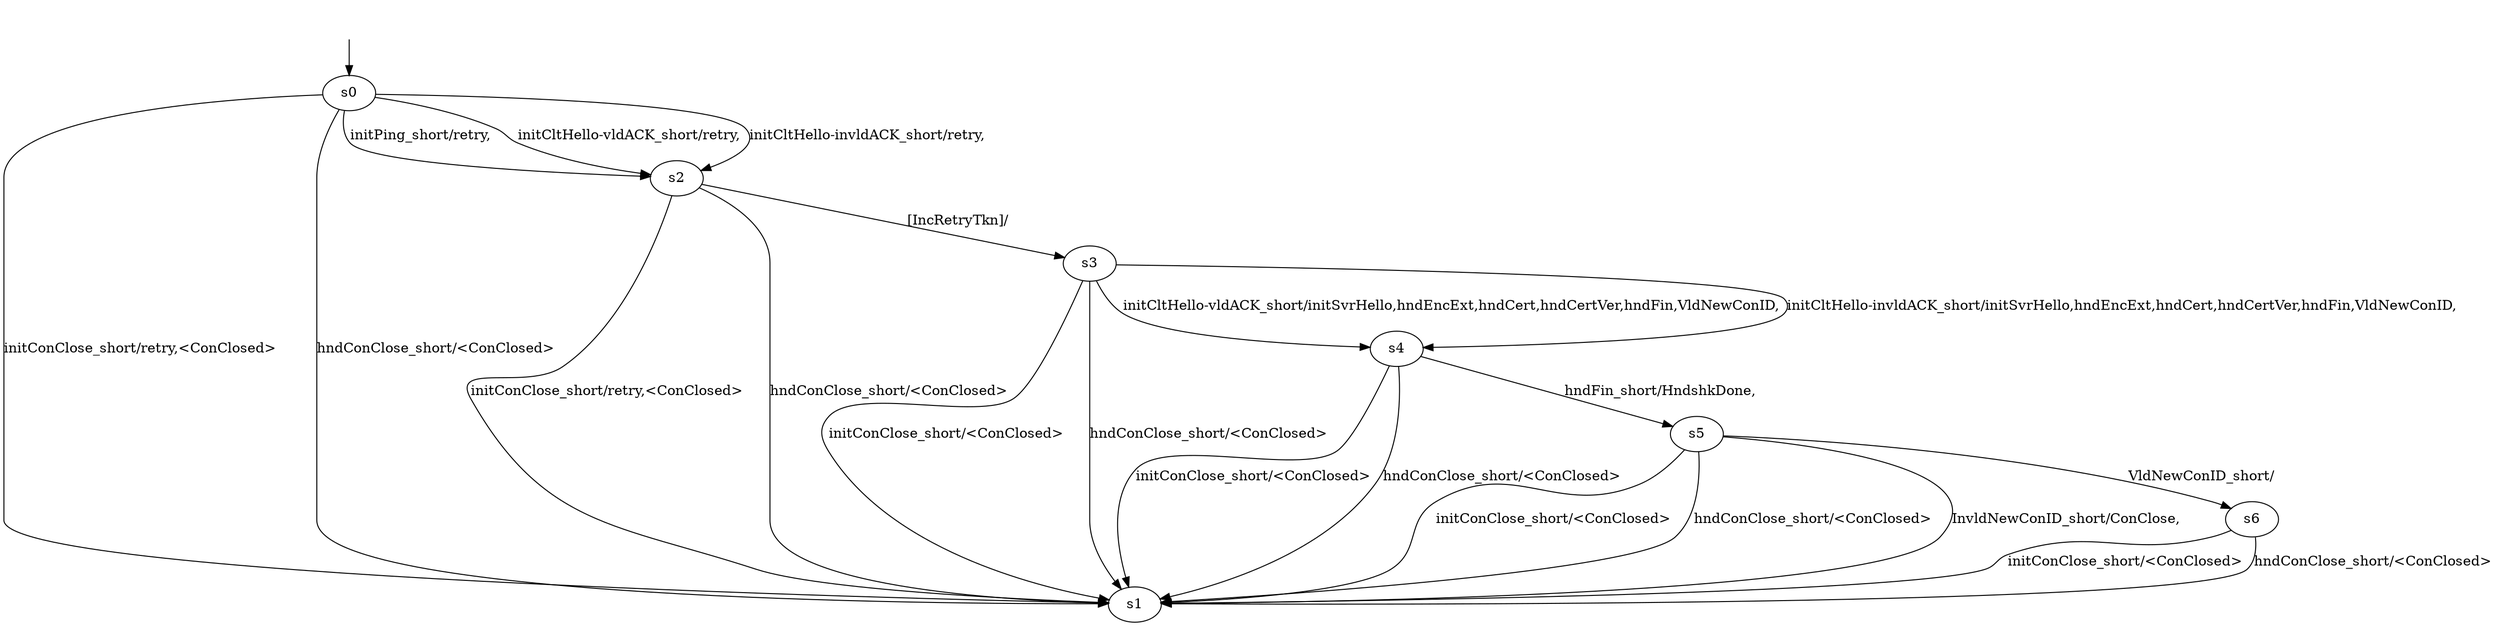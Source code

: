 digraph "quiclyModels/quicly-BWR-sCS-0/learnedModel" {
s0 [label=s0];
s1 [label=s1];
s2 [label=s2];
s3 [label=s3];
s4 [label=s4];
s5 [label=s5];
s6 [label=s6];
s0 -> s2  [label="initPing_short/retry, "];
s0 -> s1  [label="initConClose_short/retry,<ConClosed> "];
s0 -> s2  [label="initCltHello-vldACK_short/retry, "];
s0 -> s2  [label="initCltHello-invldACK_short/retry, "];
s0 -> s1  [label="hndConClose_short/<ConClosed> "];
s2 -> s1  [label="initConClose_short/retry,<ConClosed> "];
s2 -> s1  [label="hndConClose_short/<ConClosed> "];
s2 -> s3  [label="[IncRetryTkn]/ "];
s3 -> s1  [label="initConClose_short/<ConClosed> "];
s3 -> s4  [label="initCltHello-vldACK_short/initSvrHello,hndEncExt,hndCert,hndCertVer,hndFin,VldNewConID, "];
s3 -> s4  [label="initCltHello-invldACK_short/initSvrHello,hndEncExt,hndCert,hndCertVer,hndFin,VldNewConID, "];
s3 -> s1  [label="hndConClose_short/<ConClosed> "];
s4 -> s1  [label="initConClose_short/<ConClosed> "];
s4 -> s5  [label="hndFin_short/HndshkDone, "];
s4 -> s1  [label="hndConClose_short/<ConClosed> "];
s5 -> s1  [label="initConClose_short/<ConClosed> "];
s5 -> s1  [label="hndConClose_short/<ConClosed> "];
s5 -> s6  [label="VldNewConID_short/ "];
s5 -> s1  [label="InvldNewConID_short/ConClose, "];
s6 -> s1  [label="initConClose_short/<ConClosed> "];
s6 -> s1  [label="hndConClose_short/<ConClosed> "];
__start0 [label="", shape=none];
__start0 -> s0  [label=""];
}

